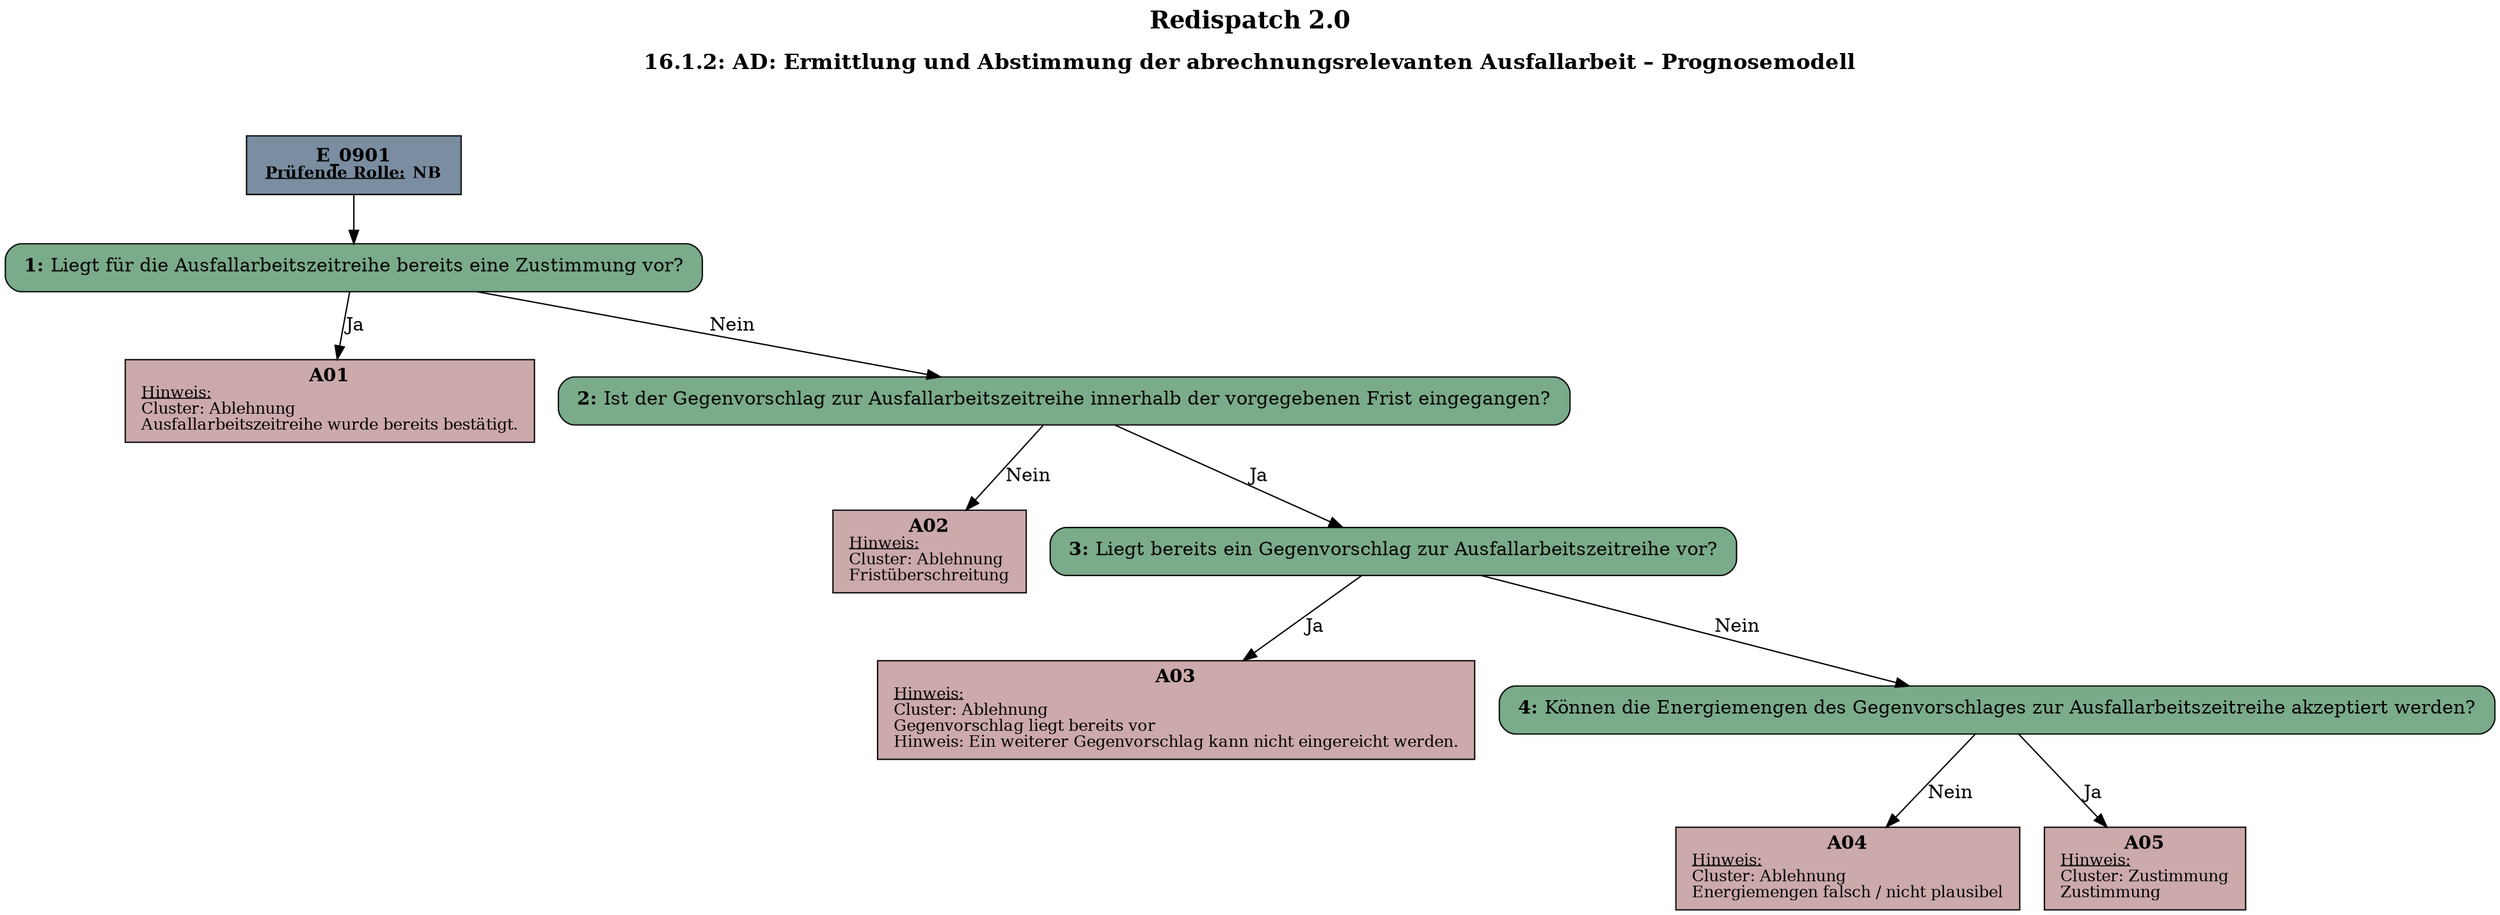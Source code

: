 digraph D {
    labelloc="t";
    label=<<B><FONT POINT-SIZE="18">Redispatch 2.0</FONT></B><BR/><BR/><B><FONT POINT-SIZE="16">16.1.2: AD: Ermittlung und Abstimmung der abrechnungsrelevanten Ausfallarbeit – Prognosemodell</FONT></B><BR/><BR/><BR/><BR/>>;
    "Start" [margin="0.2,0.12", shape=box, style=filled, fillcolor="#7a8da1", label=<<B>E_0901</B><BR align="center"/><FONT point-size="12"><B><U>Prüfende Rolle:</U> NB</B></FONT><BR align="center"/>>];
    "1" [margin="0.2,0.12", shape=box, style="filled,rounded", fillcolor="#7aab8a", label=<<B>1: </B>Liegt für die Ausfallarbeitszeitreihe bereits eine Zustimmung vor?<BR align="left"/>>];
    "A01" [margin="0.17,0.08", shape=box, style=filled, fillcolor="#cca9ab", label=<<B>A01</B><BR align="center"/><FONT point-size="12"><U>Hinweis:</U><BR align="left"/>Cluster: Ablehnung<BR align="left"/>Ausfallarbeitszeitreihe wurde bereits bestätigt.<BR align="left"/></FONT>>];
    "2" [margin="0.2,0.12", shape=box, style="filled,rounded", fillcolor="#7aab8a", label=<<B>2: </B>Ist der Gegenvorschlag zur Ausfallarbeitszeitreihe innerhalb der vorgegebenen Frist eingegangen?<BR align="left"/>>];
    "A02" [margin="0.17,0.08", shape=box, style=filled, fillcolor="#cca9ab", label=<<B>A02</B><BR align="center"/><FONT point-size="12"><U>Hinweis:</U><BR align="left"/>Cluster: Ablehnung<BR align="left"/>Fristüberschreitung<BR align="left"/></FONT>>];
    "3" [margin="0.2,0.12", shape=box, style="filled,rounded", fillcolor="#7aab8a", label=<<B>3: </B>Liegt bereits ein Gegenvorschlag zur Ausfallarbeitszeitreihe vor?<BR align="left"/>>];
    "A03" [margin="0.17,0.08", shape=box, style=filled, fillcolor="#cca9ab", label=<<B>A03</B><BR align="center"/><FONT point-size="12"><U>Hinweis:</U><BR align="left"/>Cluster: Ablehnung<BR align="left"/>Gegenvorschlag liegt bereits vor<BR align="left"/>Hinweis: Ein weiterer Gegenvorschlag kann nicht eingereicht werden.<BR align="left"/></FONT>>];
    "4" [margin="0.2,0.12", shape=box, style="filled,rounded", fillcolor="#7aab8a", label=<<B>4: </B>Können die Energiemengen des Gegenvorschlages zur Ausfallarbeitszeitreihe akzeptiert werden?<BR align="left"/>>];
    "A04" [margin="0.17,0.08", shape=box, style=filled, fillcolor="#cca9ab", label=<<B>A04</B><BR align="center"/><FONT point-size="12"><U>Hinweis:</U><BR align="left"/>Cluster: Ablehnung<BR align="left"/>Energiemengen falsch / nicht plausibel<BR align="left"/></FONT>>];
    "A05" [margin="0.17,0.08", shape=box, style=filled, fillcolor="#cca9ab", label=<<B>A05</B><BR align="center"/><FONT point-size="12"><U>Hinweis:</U><BR align="left"/>Cluster: Zustimmung<BR align="left"/>Zustimmung<BR align="left"/></FONT>>];

    "Start" -> "1";
    "1" -> "A01" [label="Ja"];
    "1" -> "2" [label="Nein"];
    "2" -> "A02" [label="Nein"];
    "2" -> "3" [label="Ja"];
    "3" -> "A03" [label="Ja"];
    "3" -> "4" [label="Nein"];
    "4" -> "A04" [label="Nein"];
    "4" -> "A05" [label="Ja"];

    bgcolor="transparent";
}